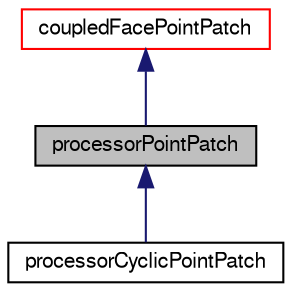 digraph "processorPointPatch"
{
  bgcolor="transparent";
  edge [fontname="FreeSans",fontsize="10",labelfontname="FreeSans",labelfontsize="10"];
  node [fontname="FreeSans",fontsize="10",shape=record];
  Node0 [label="processorPointPatch",height=0.2,width=0.4,color="black", fillcolor="grey75", style="filled", fontcolor="black"];
  Node1 -> Node0 [dir="back",color="midnightblue",fontsize="10",style="solid",fontname="FreeSans"];
  Node1 [label="coupledFacePointPatch",height=0.2,width=0.4,color="red",URL="$a27314.html",tooltip="coupled patch for post-processing. Used as the base class for processor and cyclic pointPatches ..."];
  Node0 -> Node5 [dir="back",color="midnightblue",fontsize="10",style="solid",fontname="FreeSans"];
  Node5 [label="processorCyclicPointPatch",height=0.2,width=0.4,color="black",URL="$a27298.html",tooltip="Processor patch boundary needs to be such that the ordering of points in the patch is the same on bot..."];
}

